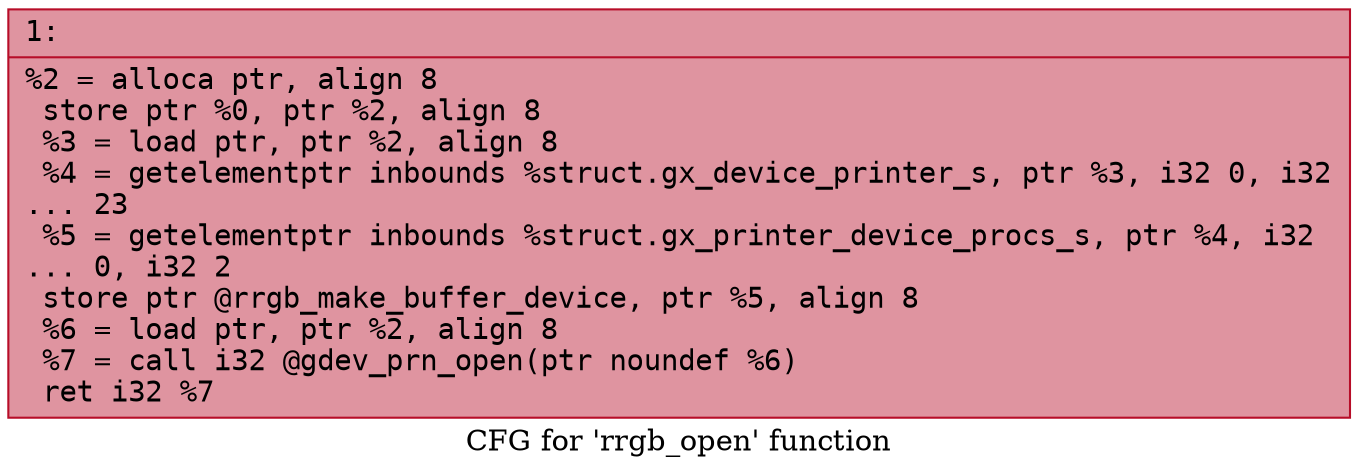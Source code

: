 digraph "CFG for 'rrgb_open' function" {
	label="CFG for 'rrgb_open' function";

	Node0x600001374550 [shape=record,color="#b70d28ff", style=filled, fillcolor="#b70d2870" fontname="Courier",label="{1:\l|  %2 = alloca ptr, align 8\l  store ptr %0, ptr %2, align 8\l  %3 = load ptr, ptr %2, align 8\l  %4 = getelementptr inbounds %struct.gx_device_printer_s, ptr %3, i32 0, i32\l... 23\l  %5 = getelementptr inbounds %struct.gx_printer_device_procs_s, ptr %4, i32\l... 0, i32 2\l  store ptr @rrgb_make_buffer_device, ptr %5, align 8\l  %6 = load ptr, ptr %2, align 8\l  %7 = call i32 @gdev_prn_open(ptr noundef %6)\l  ret i32 %7\l}"];
}

